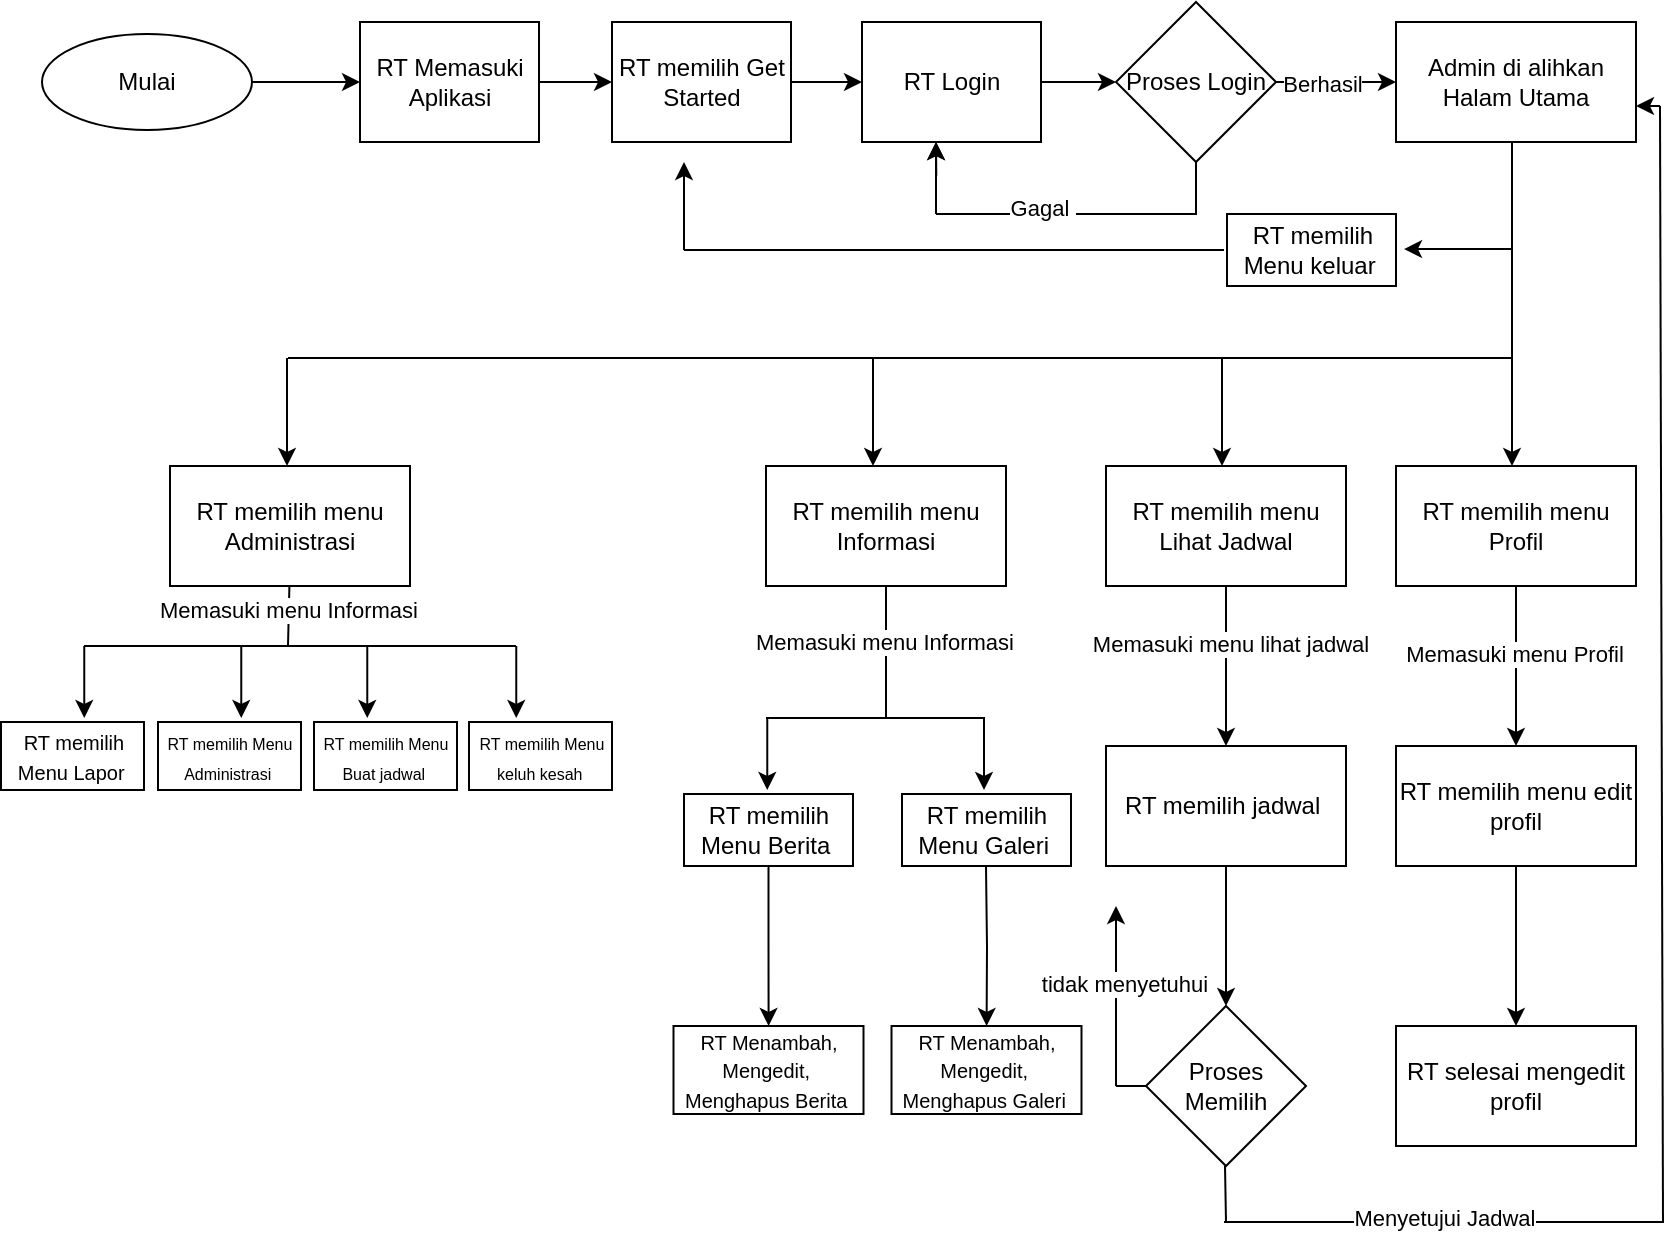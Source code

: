 <mxfile version="24.4.4" type="github">
  <diagram name="Page-1" id="8IiNoh8LABF6EW4CPtuq">
    <mxGraphModel dx="1590" dy="1010" grid="1" gridSize="18" guides="1" tooltips="1" connect="1" arrows="1" fold="1" page="1" pageScale="1" pageWidth="850" pageHeight="1100" math="0" shadow="0">
      <root>
        <mxCell id="0" />
        <mxCell id="1" parent="0" />
        <mxCell id="zDr4J4621kcgVv7S480j-266" value="" style="edgeStyle=orthogonalEdgeStyle;rounded=0;orthogonalLoop=1;jettySize=auto;html=1;" edge="1" parent="1" source="zDr4J4621kcgVv7S480j-264" target="zDr4J4621kcgVv7S480j-265">
          <mxGeometry relative="1" as="geometry" />
        </mxCell>
        <mxCell id="zDr4J4621kcgVv7S480j-264" value="Mulai" style="ellipse;whiteSpace=wrap;html=1;" vertex="1" parent="1">
          <mxGeometry x="21" y="54" width="105" height="48" as="geometry" />
        </mxCell>
        <mxCell id="zDr4J4621kcgVv7S480j-270" value="" style="edgeStyle=orthogonalEdgeStyle;rounded=0;orthogonalLoop=1;jettySize=auto;html=1;" edge="1" parent="1" source="zDr4J4621kcgVv7S480j-265" target="zDr4J4621kcgVv7S480j-269">
          <mxGeometry relative="1" as="geometry" />
        </mxCell>
        <mxCell id="zDr4J4621kcgVv7S480j-265" value="RT Memasuki Aplikasi" style="whiteSpace=wrap;html=1;" vertex="1" parent="1">
          <mxGeometry x="180" y="48" width="89.5" height="60" as="geometry" />
        </mxCell>
        <mxCell id="zDr4J4621kcgVv7S480j-272" value="" style="edgeStyle=orthogonalEdgeStyle;rounded=0;orthogonalLoop=1;jettySize=auto;html=1;" edge="1" parent="1" source="zDr4J4621kcgVv7S480j-269" target="zDr4J4621kcgVv7S480j-271">
          <mxGeometry relative="1" as="geometry" />
        </mxCell>
        <mxCell id="zDr4J4621kcgVv7S480j-269" value="RT memilih Get Started" style="whiteSpace=wrap;html=1;" vertex="1" parent="1">
          <mxGeometry x="306" y="48" width="89.5" height="60" as="geometry" />
        </mxCell>
        <mxCell id="zDr4J4621kcgVv7S480j-276" value="" style="edgeStyle=orthogonalEdgeStyle;rounded=0;orthogonalLoop=1;jettySize=auto;html=1;" edge="1" parent="1" source="zDr4J4621kcgVv7S480j-271" target="zDr4J4621kcgVv7S480j-275">
          <mxGeometry relative="1" as="geometry" />
        </mxCell>
        <mxCell id="zDr4J4621kcgVv7S480j-271" value="RT Login" style="whiteSpace=wrap;html=1;" vertex="1" parent="1">
          <mxGeometry x="431" y="48" width="89.5" height="60" as="geometry" />
        </mxCell>
        <mxCell id="zDr4J4621kcgVv7S480j-278" value="" style="edgeStyle=orthogonalEdgeStyle;rounded=0;orthogonalLoop=1;jettySize=auto;html=1;" edge="1" parent="1" source="zDr4J4621kcgVv7S480j-275" target="zDr4J4621kcgVv7S480j-277">
          <mxGeometry relative="1" as="geometry" />
        </mxCell>
        <mxCell id="zDr4J4621kcgVv7S480j-353" value="Berhasil" style="edgeLabel;html=1;align=center;verticalAlign=middle;resizable=0;points=[];" vertex="1" connectable="0" parent="zDr4J4621kcgVv7S480j-278">
          <mxGeometry x="-0.248" y="-1" relative="1" as="geometry">
            <mxPoint as="offset" />
          </mxGeometry>
        </mxCell>
        <mxCell id="zDr4J4621kcgVv7S480j-275" value="Proses Login" style="rhombus;whiteSpace=wrap;html=1;" vertex="1" parent="1">
          <mxGeometry x="558" y="38" width="80" height="80" as="geometry" />
        </mxCell>
        <mxCell id="zDr4J4621kcgVv7S480j-280" value="" style="edgeStyle=orthogonalEdgeStyle;rounded=0;orthogonalLoop=1;jettySize=auto;html=1;" edge="1" parent="1" source="zDr4J4621kcgVv7S480j-277" target="zDr4J4621kcgVv7S480j-279">
          <mxGeometry relative="1" as="geometry">
            <Array as="points">
              <mxPoint x="756" y="180" />
              <mxPoint x="756" y="180" />
            </Array>
          </mxGeometry>
        </mxCell>
        <mxCell id="zDr4J4621kcgVv7S480j-277" value="Admin di alihkan Halam Utama" style="whiteSpace=wrap;html=1;" vertex="1" parent="1">
          <mxGeometry x="698" y="48" width="120" height="60" as="geometry" />
        </mxCell>
        <mxCell id="zDr4J4621kcgVv7S480j-283" value="" style="edgeStyle=orthogonalEdgeStyle;rounded=0;orthogonalLoop=1;jettySize=auto;html=1;" edge="1" parent="1" source="zDr4J4621kcgVv7S480j-279" target="zDr4J4621kcgVv7S480j-282">
          <mxGeometry relative="1" as="geometry" />
        </mxCell>
        <mxCell id="zDr4J4621kcgVv7S480j-284" value="Memasuki menu Profil" style="edgeLabel;html=1;align=center;verticalAlign=middle;resizable=0;points=[];" vertex="1" connectable="0" parent="zDr4J4621kcgVv7S480j-283">
          <mxGeometry x="-0.16" y="-1" relative="1" as="geometry">
            <mxPoint as="offset" />
          </mxGeometry>
        </mxCell>
        <mxCell id="zDr4J4621kcgVv7S480j-279" value="RT memilih menu Profil" style="whiteSpace=wrap;html=1;" vertex="1" parent="1">
          <mxGeometry x="698" y="270" width="120" height="60" as="geometry" />
        </mxCell>
        <mxCell id="zDr4J4621kcgVv7S480j-286" value="" style="edgeStyle=orthogonalEdgeStyle;rounded=0;orthogonalLoop=1;jettySize=auto;html=1;" edge="1" parent="1" source="zDr4J4621kcgVv7S480j-282" target="zDr4J4621kcgVv7S480j-285">
          <mxGeometry relative="1" as="geometry" />
        </mxCell>
        <mxCell id="zDr4J4621kcgVv7S480j-282" value="RT memilih menu edit profil" style="whiteSpace=wrap;html=1;" vertex="1" parent="1">
          <mxGeometry x="698" y="410" width="120" height="60" as="geometry" />
        </mxCell>
        <mxCell id="zDr4J4621kcgVv7S480j-285" value="RT selesai mengedit profil" style="whiteSpace=wrap;html=1;" vertex="1" parent="1">
          <mxGeometry x="698" y="550" width="120" height="60" as="geometry" />
        </mxCell>
        <mxCell id="zDr4J4621kcgVv7S480j-287" value="" style="endArrow=none;html=1;rounded=0;" edge="1" parent="1">
          <mxGeometry width="50" height="50" relative="1" as="geometry">
            <mxPoint x="144" y="216" as="sourcePoint" />
            <mxPoint x="756" y="216" as="targetPoint" />
          </mxGeometry>
        </mxCell>
        <mxCell id="zDr4J4621kcgVv7S480j-288" value="" style="endArrow=classic;html=1;rounded=0;" edge="1" parent="1">
          <mxGeometry width="50" height="50" relative="1" as="geometry">
            <mxPoint x="611" y="216" as="sourcePoint" />
            <mxPoint x="611" y="270" as="targetPoint" />
          </mxGeometry>
        </mxCell>
        <mxCell id="zDr4J4621kcgVv7S480j-291" value="" style="edgeStyle=orthogonalEdgeStyle;rounded=0;orthogonalLoop=1;jettySize=auto;html=1;" edge="1" parent="1" source="zDr4J4621kcgVv7S480j-289" target="zDr4J4621kcgVv7S480j-290">
          <mxGeometry relative="1" as="geometry" />
        </mxCell>
        <mxCell id="zDr4J4621kcgVv7S480j-293" value="Memasuki menu lihat jadwal" style="edgeLabel;html=1;align=center;verticalAlign=middle;resizable=0;points=[];" vertex="1" connectable="0" parent="zDr4J4621kcgVv7S480j-291">
          <mxGeometry x="-0.275" y="2" relative="1" as="geometry">
            <mxPoint as="offset" />
          </mxGeometry>
        </mxCell>
        <mxCell id="zDr4J4621kcgVv7S480j-289" value="RT memilih menu Lihat Jadwal" style="whiteSpace=wrap;html=1;" vertex="1" parent="1">
          <mxGeometry x="553" y="270" width="120" height="60" as="geometry" />
        </mxCell>
        <mxCell id="zDr4J4621kcgVv7S480j-297" value="" style="edgeStyle=orthogonalEdgeStyle;rounded=0;orthogonalLoop=1;jettySize=auto;html=1;" edge="1" parent="1" source="zDr4J4621kcgVv7S480j-290" target="zDr4J4621kcgVv7S480j-296">
          <mxGeometry relative="1" as="geometry" />
        </mxCell>
        <mxCell id="zDr4J4621kcgVv7S480j-290" value="RT memilih jadwal&amp;nbsp;" style="whiteSpace=wrap;html=1;" vertex="1" parent="1">
          <mxGeometry x="553" y="410" width="120" height="60" as="geometry" />
        </mxCell>
        <mxCell id="zDr4J4621kcgVv7S480j-296" value="Proses Memilih" style="rhombus;whiteSpace=wrap;html=1;" vertex="1" parent="1">
          <mxGeometry x="573" y="540" width="80" height="80" as="geometry" />
        </mxCell>
        <mxCell id="zDr4J4621kcgVv7S480j-299" value="" style="endArrow=classic;html=1;rounded=0;" edge="1" parent="1">
          <mxGeometry width="50" height="50" relative="1" as="geometry">
            <mxPoint x="436.5" y="216" as="sourcePoint" />
            <mxPoint x="436.5" y="270" as="targetPoint" />
          </mxGeometry>
        </mxCell>
        <mxCell id="zDr4J4621kcgVv7S480j-302" value="" style="edgeStyle=orthogonalEdgeStyle;rounded=0;orthogonalLoop=1;jettySize=auto;html=1;endArrow=none;endFill=0;" edge="1" parent="1" source="zDr4J4621kcgVv7S480j-300">
          <mxGeometry relative="1" as="geometry">
            <mxPoint x="443" y="396" as="targetPoint" />
          </mxGeometry>
        </mxCell>
        <mxCell id="zDr4J4621kcgVv7S480j-303" value="Memasuki menu Informasi" style="edgeLabel;html=1;align=center;verticalAlign=middle;resizable=0;points=[];" vertex="1" connectable="0" parent="zDr4J4621kcgVv7S480j-302">
          <mxGeometry x="-0.175" y="-1" relative="1" as="geometry">
            <mxPoint as="offset" />
          </mxGeometry>
        </mxCell>
        <mxCell id="zDr4J4621kcgVv7S480j-300" value="RT memilih menu Informasi" style="whiteSpace=wrap;html=1;" vertex="1" parent="1">
          <mxGeometry x="383" y="270" width="120" height="60" as="geometry" />
        </mxCell>
        <mxCell id="zDr4J4621kcgVv7S480j-306" value="" style="endArrow=none;html=1;rounded=0;" edge="1" parent="1">
          <mxGeometry width="50" height="50" relative="1" as="geometry">
            <mxPoint x="383" y="396" as="sourcePoint" />
            <mxPoint x="492.5" y="396" as="targetPoint" />
          </mxGeometry>
        </mxCell>
        <mxCell id="zDr4J4621kcgVv7S480j-307" value="" style="endArrow=classic;html=1;rounded=0;" edge="1" parent="1">
          <mxGeometry width="50" height="50" relative="1" as="geometry">
            <mxPoint x="383.63" y="396" as="sourcePoint" />
            <mxPoint x="383.63" y="432" as="targetPoint" />
          </mxGeometry>
        </mxCell>
        <mxCell id="zDr4J4621kcgVv7S480j-312" value="" style="edgeStyle=orthogonalEdgeStyle;rounded=0;orthogonalLoop=1;jettySize=auto;html=1;" edge="1" parent="1" source="zDr4J4621kcgVv7S480j-308" target="zDr4J4621kcgVv7S480j-311">
          <mxGeometry relative="1" as="geometry" />
        </mxCell>
        <mxCell id="zDr4J4621kcgVv7S480j-308" value="RT memilih Menu Berita&amp;nbsp;" style="whiteSpace=wrap;html=1;" vertex="1" parent="1">
          <mxGeometry x="342" y="434" width="84.5" height="36" as="geometry" />
        </mxCell>
        <mxCell id="zDr4J4621kcgVv7S480j-309" value="" style="endArrow=classic;html=1;rounded=0;" edge="1" parent="1">
          <mxGeometry width="50" height="50" relative="1" as="geometry">
            <mxPoint x="492" y="396" as="sourcePoint" />
            <mxPoint x="492" y="432" as="targetPoint" />
          </mxGeometry>
        </mxCell>
        <mxCell id="zDr4J4621kcgVv7S480j-310" value="RT memilih Menu Galeri&amp;nbsp;" style="whiteSpace=wrap;html=1;" vertex="1" parent="1">
          <mxGeometry x="451" y="434" width="84.5" height="36" as="geometry" />
        </mxCell>
        <mxCell id="zDr4J4621kcgVv7S480j-311" value="&lt;div style=&quot;&quot;&gt;&lt;span style=&quot;font-size: 10px; background-color: initial;&quot;&gt;RT Menambah&lt;/span&gt;&lt;span style=&quot;background-color: initial; font-size: 10px;&quot;&gt;, Mengedit,&amp;nbsp;&lt;/span&gt;&lt;/div&gt;&lt;div style=&quot;&quot;&gt;&lt;span style=&quot;background-color: initial; font-size: 10px;&quot;&gt;Menghapus Berita&amp;nbsp;&lt;/span&gt;&lt;/div&gt;" style="whiteSpace=wrap;html=1;align=center;" vertex="1" parent="1">
          <mxGeometry x="336.75" y="550" width="95" height="44" as="geometry" />
        </mxCell>
        <mxCell id="zDr4J4621kcgVv7S480j-313" value="" style="edgeStyle=orthogonalEdgeStyle;rounded=0;orthogonalLoop=1;jettySize=auto;html=1;" edge="1" parent="1" target="zDr4J4621kcgVv7S480j-314">
          <mxGeometry relative="1" as="geometry">
            <mxPoint x="493" y="470" as="sourcePoint" />
          </mxGeometry>
        </mxCell>
        <mxCell id="zDr4J4621kcgVv7S480j-314" value="&lt;div style=&quot;&quot;&gt;&lt;span style=&quot;font-size: 10px; background-color: initial;&quot;&gt;RT Menambah&lt;/span&gt;&lt;span style=&quot;background-color: initial; font-size: 10px;&quot;&gt;, Mengedit,&amp;nbsp;&lt;/span&gt;&lt;/div&gt;&lt;div style=&quot;&quot;&gt;&lt;span style=&quot;background-color: initial; font-size: 10px;&quot;&gt;Menghapus Galeri&amp;nbsp;&lt;/span&gt;&lt;/div&gt;" style="whiteSpace=wrap;html=1;align=center;" vertex="1" parent="1">
          <mxGeometry x="445.75" y="550" width="95" height="44" as="geometry" />
        </mxCell>
        <mxCell id="zDr4J4621kcgVv7S480j-315" value="" style="endArrow=classic;html=1;rounded=0;" edge="1" parent="1">
          <mxGeometry width="50" height="50" relative="1" as="geometry">
            <mxPoint x="143.5" y="216" as="sourcePoint" />
            <mxPoint x="143.5" y="270" as="targetPoint" />
          </mxGeometry>
        </mxCell>
        <mxCell id="zDr4J4621kcgVv7S480j-316" value="RT memilih menu Administrasi" style="whiteSpace=wrap;html=1;" vertex="1" parent="1">
          <mxGeometry x="85" y="270" width="120" height="60" as="geometry" />
        </mxCell>
        <mxCell id="zDr4J4621kcgVv7S480j-317" value="" style="endArrow=none;html=1;rounded=0;" edge="1" parent="1">
          <mxGeometry width="50" height="50" relative="1" as="geometry">
            <mxPoint x="42" y="360" as="sourcePoint" />
            <mxPoint x="258" y="360" as="targetPoint" />
          </mxGeometry>
        </mxCell>
        <mxCell id="zDr4J4621kcgVv7S480j-318" value="" style="endArrow=none;html=1;rounded=0;" edge="1" parent="1">
          <mxGeometry width="50" height="50" relative="1" as="geometry">
            <mxPoint x="144" y="360" as="sourcePoint" />
            <mxPoint x="144.7" y="330" as="targetPoint" />
          </mxGeometry>
        </mxCell>
        <mxCell id="zDr4J4621kcgVv7S480j-365" value="Memasuki menu Informasi" style="edgeLabel;html=1;align=center;verticalAlign=middle;resizable=0;points=[];" vertex="1" connectable="0" parent="zDr4J4621kcgVv7S480j-318">
          <mxGeometry x="0.165" y="1" relative="1" as="geometry">
            <mxPoint y="-1" as="offset" />
          </mxGeometry>
        </mxCell>
        <mxCell id="zDr4J4621kcgVv7S480j-319" value="" style="endArrow=classic;html=1;rounded=0;" edge="1" parent="1">
          <mxGeometry width="50" height="50" relative="1" as="geometry">
            <mxPoint x="42.13" y="360" as="sourcePoint" />
            <mxPoint x="42.13" y="396" as="targetPoint" />
          </mxGeometry>
        </mxCell>
        <mxCell id="zDr4J4621kcgVv7S480j-320" value="&lt;font style=&quot;font-size: 10px;&quot;&gt;RT memilih Menu Lapor&amp;nbsp;&lt;/font&gt;" style="whiteSpace=wrap;html=1;" vertex="1" parent="1">
          <mxGeometry x="0.5" y="398" width="71.5" height="34" as="geometry" />
        </mxCell>
        <mxCell id="zDr4J4621kcgVv7S480j-326" value="" style="endArrow=classic;html=1;rounded=0;" edge="1" parent="1">
          <mxGeometry width="50" height="50" relative="1" as="geometry">
            <mxPoint x="120.63" y="360" as="sourcePoint" />
            <mxPoint x="120.63" y="396" as="targetPoint" />
          </mxGeometry>
        </mxCell>
        <mxCell id="zDr4J4621kcgVv7S480j-327" value="&lt;font style=&quot;font-size: 8px;&quot;&gt;RT memilih Menu Administrasi&amp;nbsp;&lt;/font&gt;" style="whiteSpace=wrap;html=1;" vertex="1" parent="1">
          <mxGeometry x="79" y="398" width="71.5" height="34" as="geometry" />
        </mxCell>
        <mxCell id="zDr4J4621kcgVv7S480j-328" value="" style="endArrow=classic;html=1;rounded=0;" edge="1" parent="1">
          <mxGeometry width="50" height="50" relative="1" as="geometry">
            <mxPoint x="183.63" y="360" as="sourcePoint" />
            <mxPoint x="183.63" y="396" as="targetPoint" />
          </mxGeometry>
        </mxCell>
        <mxCell id="zDr4J4621kcgVv7S480j-329" value="&lt;font style=&quot;font-size: 8px;&quot;&gt;RT memilih Menu Buat jadwal&amp;nbsp;&lt;/font&gt;" style="whiteSpace=wrap;html=1;" vertex="1" parent="1">
          <mxGeometry x="157" y="398" width="71.5" height="34" as="geometry" />
        </mxCell>
        <mxCell id="zDr4J4621kcgVv7S480j-330" value="" style="endArrow=classic;html=1;rounded=0;" edge="1" parent="1">
          <mxGeometry width="50" height="50" relative="1" as="geometry">
            <mxPoint x="258.13" y="360" as="sourcePoint" />
            <mxPoint x="258.13" y="396" as="targetPoint" />
          </mxGeometry>
        </mxCell>
        <mxCell id="zDr4J4621kcgVv7S480j-331" value="&lt;font style=&quot;font-size: 8px;&quot;&gt;RT memilih Menu keluh kesah&amp;nbsp;&lt;/font&gt;" style="whiteSpace=wrap;html=1;" vertex="1" parent="1">
          <mxGeometry x="234.5" y="398" width="71.5" height="34" as="geometry" />
        </mxCell>
        <mxCell id="zDr4J4621kcgVv7S480j-342" value="RT memilih Menu keluar&amp;nbsp;" style="whiteSpace=wrap;html=1;" vertex="1" parent="1">
          <mxGeometry x="613.5" y="144" width="84.5" height="36" as="geometry" />
        </mxCell>
        <mxCell id="zDr4J4621kcgVv7S480j-343" value="" style="endArrow=none;html=1;rounded=0;" edge="1" parent="1">
          <mxGeometry width="50" height="50" relative="1" as="geometry">
            <mxPoint x="342" y="162" as="sourcePoint" />
            <mxPoint x="612" y="162" as="targetPoint" />
          </mxGeometry>
        </mxCell>
        <mxCell id="zDr4J4621kcgVv7S480j-344" value="" style="endArrow=classic;html=1;rounded=0;" edge="1" parent="1">
          <mxGeometry width="50" height="50" relative="1" as="geometry">
            <mxPoint x="342" y="162" as="sourcePoint" />
            <mxPoint x="342" y="118" as="targetPoint" />
          </mxGeometry>
        </mxCell>
        <mxCell id="zDr4J4621kcgVv7S480j-345" value="" style="endArrow=classic;html=1;rounded=0;" edge="1" parent="1">
          <mxGeometry width="50" height="50" relative="1" as="geometry">
            <mxPoint x="756" y="161.52" as="sourcePoint" />
            <mxPoint x="702" y="161.52" as="targetPoint" />
          </mxGeometry>
        </mxCell>
        <mxCell id="zDr4J4621kcgVv7S480j-346" value="" style="endArrow=none;html=1;rounded=0;" edge="1" parent="1">
          <mxGeometry width="50" height="50" relative="1" as="geometry">
            <mxPoint x="468" y="144" as="sourcePoint" />
            <mxPoint x="598.5" y="144" as="targetPoint" />
          </mxGeometry>
        </mxCell>
        <mxCell id="zDr4J4621kcgVv7S480j-351" value="Gagal&amp;nbsp;" style="edgeLabel;html=1;align=center;verticalAlign=middle;resizable=0;points=[];" vertex="1" connectable="0" parent="zDr4J4621kcgVv7S480j-346">
          <mxGeometry x="-0.194" y="3" relative="1" as="geometry">
            <mxPoint as="offset" />
          </mxGeometry>
        </mxCell>
        <mxCell id="zDr4J4621kcgVv7S480j-347" value="" style="endArrow=none;html=1;rounded=0;exitX=0.5;exitY=1;exitDx=0;exitDy=0;" edge="1" parent="1" source="zDr4J4621kcgVv7S480j-275">
          <mxGeometry width="50" height="50" relative="1" as="geometry">
            <mxPoint x="600.923" y="114.923" as="sourcePoint" />
            <mxPoint x="598" y="144" as="targetPoint" />
          </mxGeometry>
        </mxCell>
        <mxCell id="zDr4J4621kcgVv7S480j-348" value="" style="endArrow=classic;html=1;rounded=0;entryX=0.613;entryY=1.016;entryDx=0;entryDy=0;entryPerimeter=0;" edge="1" parent="1">
          <mxGeometry width="50" height="50" relative="1" as="geometry">
            <mxPoint x="468.14" y="125.04" as="sourcePoint" />
            <mxPoint x="468.003" y="108.0" as="targetPoint" />
          </mxGeometry>
        </mxCell>
        <mxCell id="zDr4J4621kcgVv7S480j-350" value="" style="endArrow=classic;html=1;rounded=0;entryX=0.613;entryY=1.016;entryDx=0;entryDy=0;entryPerimeter=0;" edge="1" parent="1">
          <mxGeometry width="50" height="50" relative="1" as="geometry">
            <mxPoint x="468" y="144" as="sourcePoint" />
            <mxPoint x="468.003" y="108.0" as="targetPoint" />
          </mxGeometry>
        </mxCell>
        <mxCell id="zDr4J4621kcgVv7S480j-354" value="" style="endArrow=none;html=1;rounded=0;" edge="1" parent="1">
          <mxGeometry width="50" height="50" relative="1" as="geometry">
            <mxPoint x="612" y="648" as="sourcePoint" />
            <mxPoint x="832" y="648" as="targetPoint" />
          </mxGeometry>
        </mxCell>
        <mxCell id="zDr4J4621kcgVv7S480j-362" value="Menyetujui Jadwal" style="edgeLabel;html=1;align=center;verticalAlign=middle;resizable=0;points=[];" vertex="1" connectable="0" parent="zDr4J4621kcgVv7S480j-354">
          <mxGeometry x="-0.002" y="2" relative="1" as="geometry">
            <mxPoint as="offset" />
          </mxGeometry>
        </mxCell>
        <mxCell id="zDr4J4621kcgVv7S480j-355" value="" style="endArrow=none;html=1;rounded=0;" edge="1" parent="1">
          <mxGeometry width="50" height="50" relative="1" as="geometry">
            <mxPoint x="830" y="90" as="sourcePoint" />
            <mxPoint x="831.5" y="648" as="targetPoint" />
          </mxGeometry>
        </mxCell>
        <mxCell id="zDr4J4621kcgVv7S480j-356" value="" style="endArrow=none;html=1;rounded=0;" edge="1" parent="1">
          <mxGeometry width="50" height="50" relative="1" as="geometry">
            <mxPoint x="613" y="648" as="sourcePoint" />
            <mxPoint x="612.5" y="620" as="targetPoint" />
          </mxGeometry>
        </mxCell>
        <mxCell id="zDr4J4621kcgVv7S480j-357" value="" style="endArrow=none;html=1;rounded=0;entryX=0;entryY=0.5;entryDx=0;entryDy=0;" edge="1" parent="1" target="zDr4J4621kcgVv7S480j-296">
          <mxGeometry width="50" height="50" relative="1" as="geometry">
            <mxPoint x="558" y="580" as="sourcePoint" />
            <mxPoint x="573" y="576" as="targetPoint" />
          </mxGeometry>
        </mxCell>
        <mxCell id="zDr4J4621kcgVv7S480j-358" value="" style="endArrow=classic;html=1;rounded=0;endFill=1;" edge="1" parent="1">
          <mxGeometry width="50" height="50" relative="1" as="geometry">
            <mxPoint x="558" y="580" as="sourcePoint" />
            <mxPoint x="558" y="490" as="targetPoint" />
          </mxGeometry>
        </mxCell>
        <mxCell id="zDr4J4621kcgVv7S480j-363" value="tidak menyetuhui" style="edgeLabel;html=1;align=center;verticalAlign=middle;resizable=0;points=[];" vertex="1" connectable="0" parent="zDr4J4621kcgVv7S480j-358">
          <mxGeometry x="0.15" y="-4" relative="1" as="geometry">
            <mxPoint as="offset" />
          </mxGeometry>
        </mxCell>
        <mxCell id="zDr4J4621kcgVv7S480j-360" value="" style="edgeStyle=none;orthogonalLoop=1;jettySize=auto;html=1;rounded=0;" edge="1" parent="1">
          <mxGeometry width="100" relative="1" as="geometry">
            <mxPoint x="830" y="90" as="sourcePoint" />
            <mxPoint x="818" y="90" as="targetPoint" />
            <Array as="points" />
          </mxGeometry>
        </mxCell>
      </root>
    </mxGraphModel>
  </diagram>
</mxfile>
